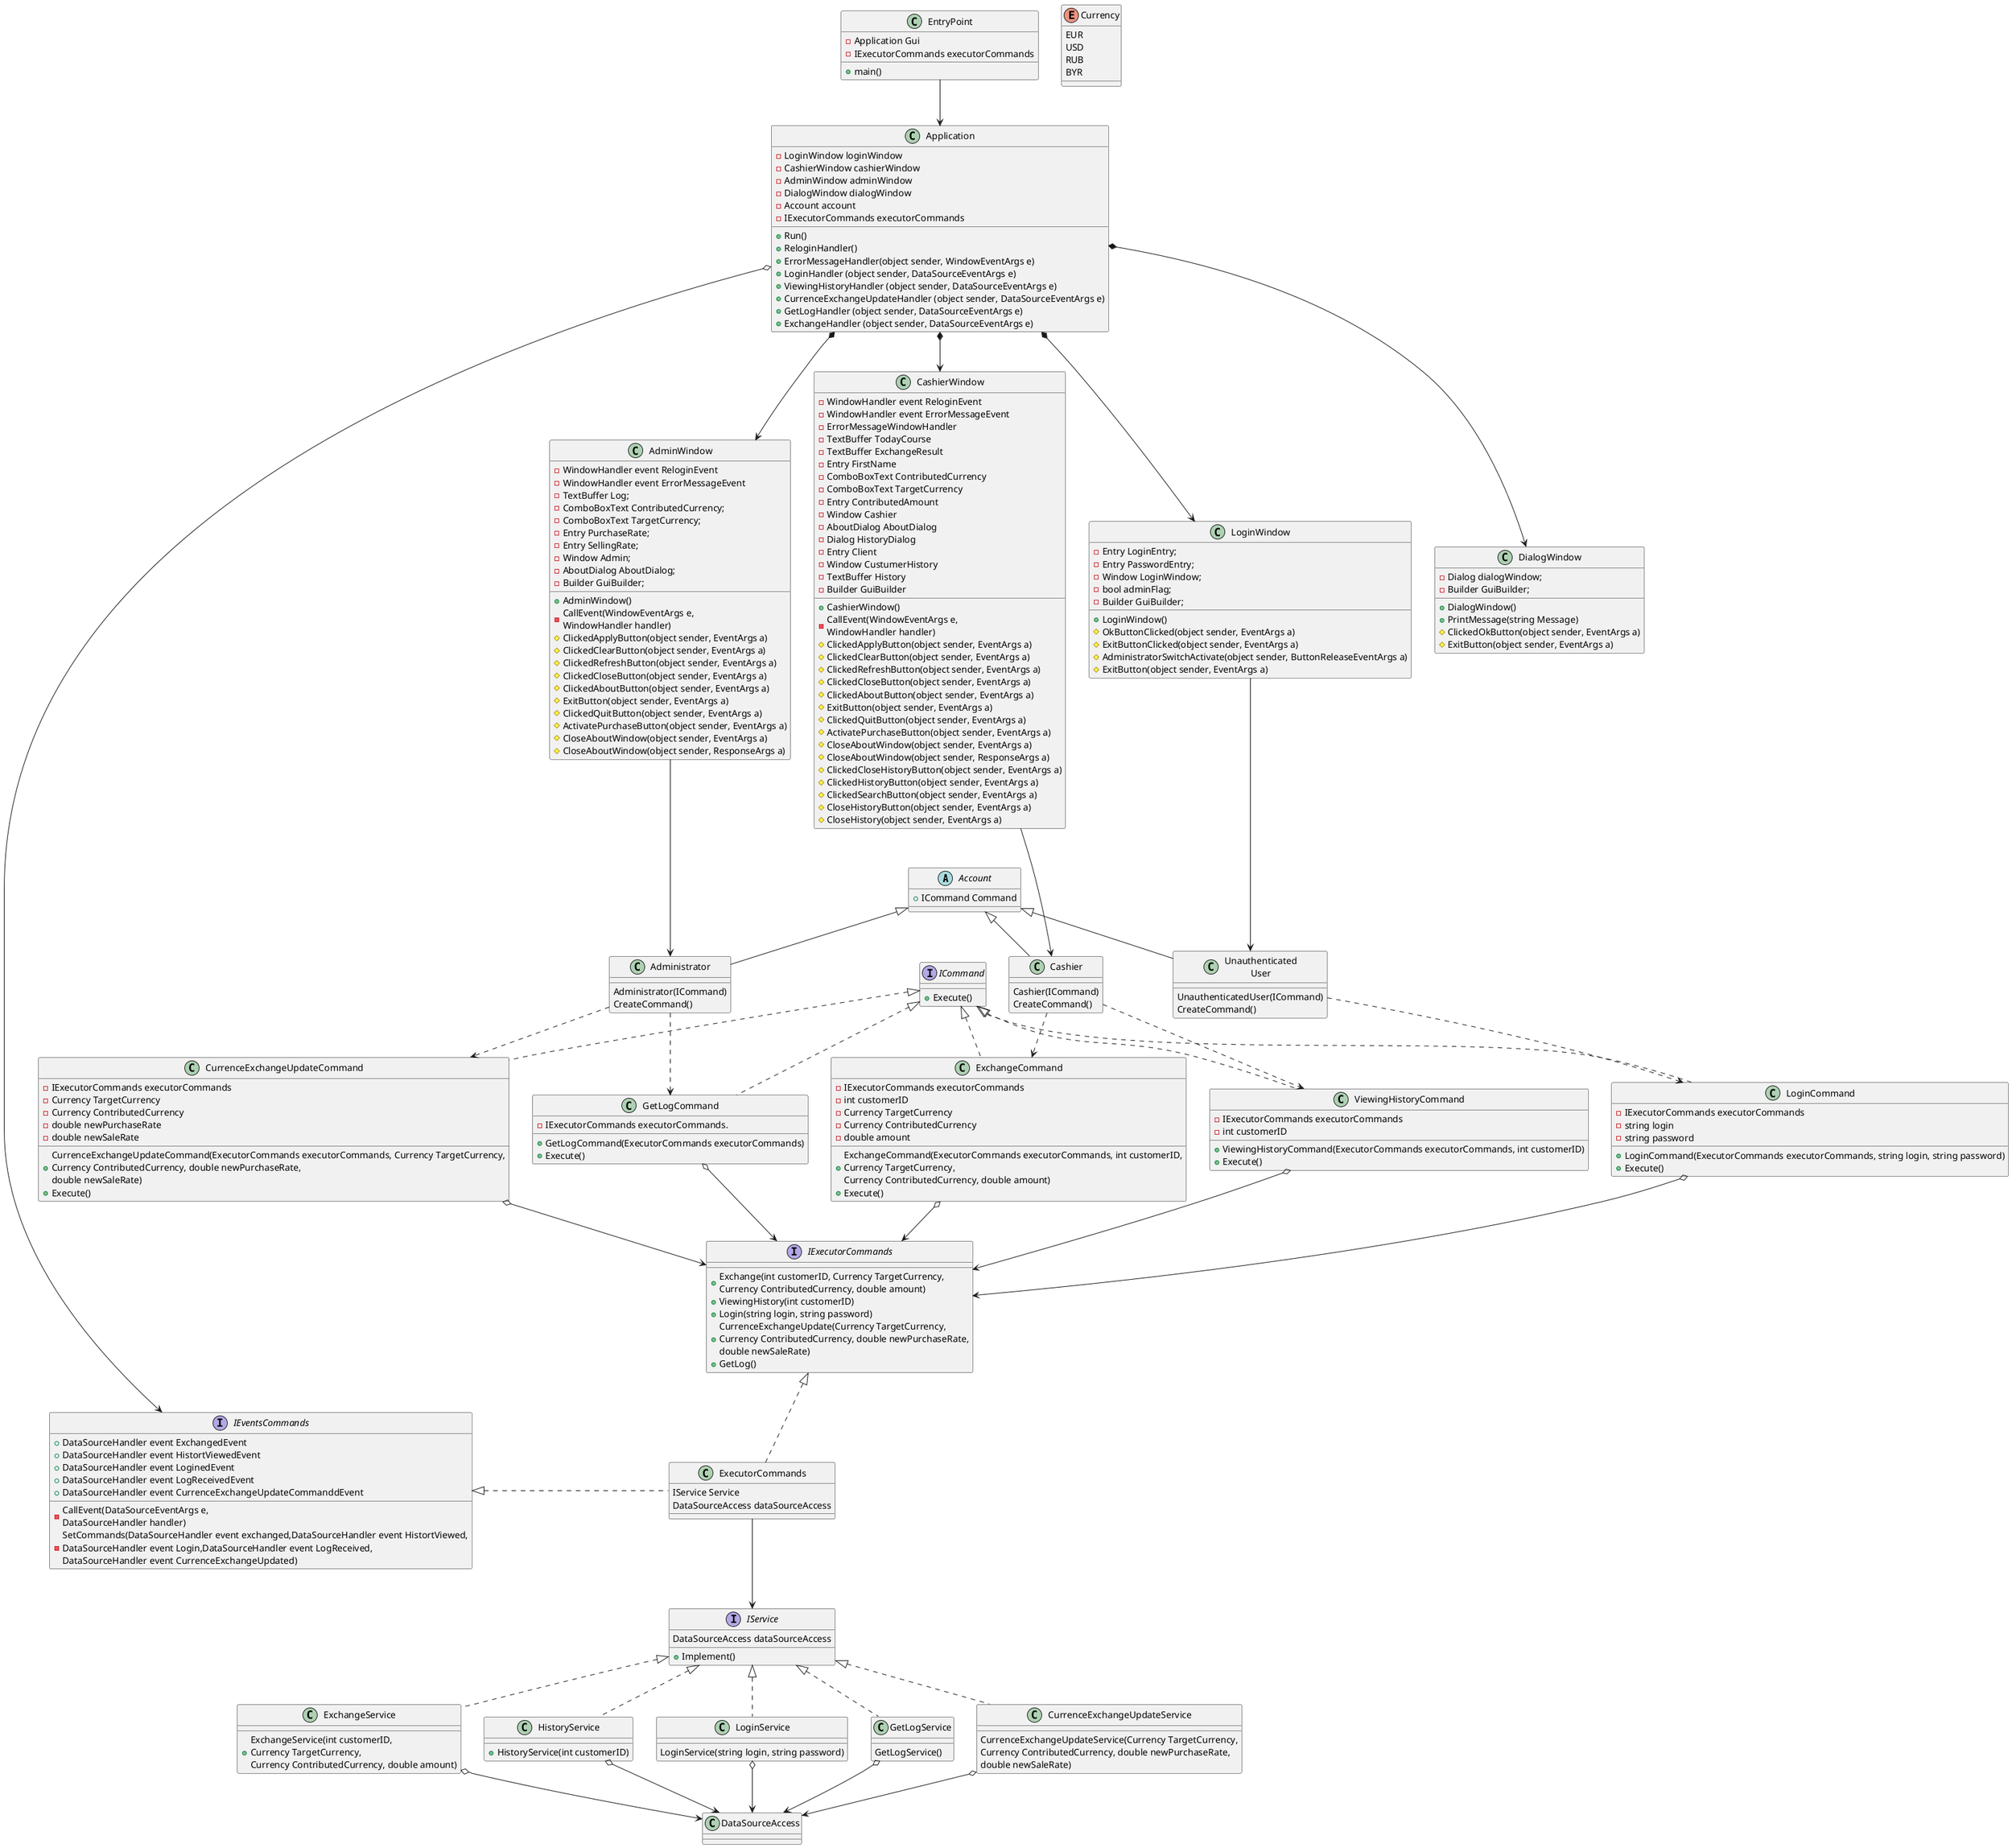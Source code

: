 @startuml
abstract class Account
class Unauthenticated\nUser
class Cashier
class Administrator
class ExchangeCommand
class ViewingHistoryCommand
class LoginCommand
class CurrenceExchangeUpdateCommand
class GetLogCommand
class ExecutorCommands
class EntryPoint
class Application
class LoginWindow
class CashierWindow
class AdminWindow
class DialogWindow
class ExchangeService
class HistoryService
class LoginService
class GetLogService
class CurrenceExchangeUpdateService
class DataSourceAccess
interface ICommand
interface IService
interface IExecutorCommands
interface IEventsCommands

enum Currency 
{
    EUR
    USD
    RUB
    BYR
}

class EntryPoint
{
    -Application Gui
    -IExecutorCommands executorCommands
    
    +main()
}

interface ICommand
{
    +Execute()
}

class ViewingHistoryCommand
{
    -IExecutorCommands executorCommands
    -int customerID
    
    +ViewingHistoryCommand(ExecutorCommands executorCommands, int customerID)
    +Execute()
}

class ExchangeCommand
{
    -IExecutorCommands executorCommands
    -int customerID
    -Currency TargetCurrency
    -Currency ContributedCurrency
    -double amount
    
    +ExchangeCommand(ExecutorCommands executorCommands, int customerID,\nCurrency TargetCurrency,\nCurrency ContributedCurrency, double amount)
    +Execute()
}

class GetLogCommand
{
    -IExecutorCommands executorCommands.
    
    +GetLogCommand(ExecutorCommands executorCommands)
    +Execute()
}

class CurrenceExchangeUpdateCommand
{
    -IExecutorCommands executorCommands
    -Currency TargetCurrency
    -Currency ContributedCurrency
    -double newPurchaseRate
    -double newSaleRate
    
    +CurrenceExchangeUpdateCommand(ExecutorCommands executorCommands, Currency TargetCurrency,\nCurrency ContributedCurrency, double newPurchaseRate,\ndouble newSaleRate)
    +Execute()
}

class LoginCommand
{
    -IExecutorCommands executorCommands
    -string login
    -string password
    
    +LoginCommand(ExecutorCommands executorCommands, string login, string password)
    +Execute()
}

abstract class Account
{
    +ICommand Сommand
}

class Application
{
    -LoginWindow loginWindow
    -CashierWindow cashierWindow
    -AdminWindow adminWindow
    -DialogWindow dialogWindow
    -Account account
    -IExecutorCommands executorCommands
    
    +Run()
    +ReloginHandler()
    +ErrorMessageHandler(object sender, WindowEventArgs e)
    +LoginHandler (object sender, DataSourceEventArgs e)
    +ViewingHistoryHandler (object sender, DataSourceEventArgs e)
    +CurrenceExchangeUpdateHandler (object sender, DataSourceEventArgs e)
    +GetLogHandler (object sender, DataSourceEventArgs e)
    +ExchangeHandler (object sender, DataSourceEventArgs e)
}

class Unauthenticated\nUser
{
    UnauthenticatedUser(ICommand)
    CreateCommand()
}

class Cashier
{
    Cashier(ICommand)
    CreateCommand()
}

class Administrator
{
    Administrator(ICommand)
    CreateCommand()
}

class LoginWindow
{        
    -Entry LoginEntry;
    -Entry PasswordEntry;
    -Window LoginWindow;
    -bool adminFlag;
    -Builder GuiBuilder;
    
    +LoginWindow()
    #OkButtonClicked(object sender, EventArgs a)
    #ExitButtonClicked(object sender, EventArgs a)
    #AdministratorSwitchActivate(object sender, ButtonReleaseEventArgs a)
    #ExitButton(object sender, EventArgs a)
}

class CashierWindow
{
    -WindowHandler event ReloginEvent
    -WindowHandler event ErrorMessageEvent 
    -ErrorMessageWindowHandler
    -TextBuffer TodayCourse
    -TextBuffer ExchangeResult
    -Entry FirstName
    -ComboBoxText ContributedСurrency
    -ComboBoxText TargetCurrency
    -Entry ContributedAmount
    -Window Cashier
    -AboutDialog AboutDialog
    -Dialog HistoryDialog
    -Entry Client
    -Window CustumerHistory
    -TextBuffer History
    -Builder GuiBuilder
    
    +CashierWindow()
    -CallEvent(WindowEventArgs e,\nWindowHandler handler)
    #ClickedApplyButton(object sender, EventArgs a)
    #ClickedClearButton(object sender, EventArgs a)
    #ClickedRefreshButton(object sender, EventArgs a) 
    #ClickedCloseButton(object sender, EventArgs a)
    #ClickedAboutButton(object sender, EventArgs a)
    #ExitButton(object sender, EventArgs a)
    #ClickedQuitButton(object sender, EventArgs a)
    #ActivatePurchaseButton(object sender, EventArgs a)
    #CloseAboutWindow(object sender, EventArgs a)   
    #CloseAboutWindow(object sender, ResponseArgs a)   
    #ClickedCloseHistoryButton(object sender, EventArgs a)    
    #ClickedHistoryButton(object sender, EventArgs a)    
    #ClickedSearchButton(object sender, EventArgs a)    
    #CloseHistoryButton(object sender, EventArgs a)    
    #CloseHistory(object sender, EventArgs a)
}

class AdminWindow
{
    -WindowHandler event ReloginEvent
    -WindowHandler event ErrorMessageEvent 
    -TextBuffer Log;
    -ComboBoxText ContributedСurrency;
    -ComboBoxText TargetCurrency;
    -Entry PurchaseRate;
    -Entry SellingRate;
    -Window Admin;
    -AboutDialog AboutDialog;
    -Builder GuiBuilder;
            
    +AdminWindow()
    -CallEvent(WindowEventArgs e,\nWindowHandler handler)
    #ClickedApplyButton(object sender, EventArgs a)
    #ClickedClearButton(object sender, EventArgs a)
    #ClickedRefreshButton(object sender, EventArgs a)
    #ClickedCloseButton(object sender, EventArgs a)
    #ClickedAboutButton(object sender, EventArgs a)
    #ExitButton(object sender, EventArgs a)
    #ClickedQuitButton(object sender, EventArgs a)
    #ActivatePurchaseButton(object sender, EventArgs a)
    #CloseAboutWindow(object sender, EventArgs a)
    #CloseAboutWindow(object sender, ResponseArgs a)
}

interface IService
{
    DataSourceAccess dataSourceAccess
    
    +Implement()
}

class ExecutorCommands
{
    IService Service
    DataSourceAccess dataSourceAccess
}

interface IExecutorCommands
{
    +Exchange(int customerID, Currency TargetCurrency,\nCurrency ContributedCurrency, double amount)
    +ViewingHistory(int customerID)
    +Login(string login, string password)
    +CurrenceExchangeUpdate(Currency TargetCurrency,\nCurrency ContributedCurrency, double newPurchaseRate,\ndouble newSaleRate)
    +GetLog()
}

interface IEventsCommands
{
    +DataSourceHandler event ExchangedEvent
    +DataSourceHandler event HistortViewedEvent
    +DataSourceHandler event LoginedEvent
    +DataSourceHandler event LogReceivedEvent
    +DataSourceHandler event CurrenceExchangeUpdateCommanddEvent
    
    -CallEvent(DataSourceEventArgs e,\nDataSourceHandler handler)
    -SetCommands(DataSourceHandler event exchanged,DataSourceHandler event HistortViewed,\nDataSourceHandler event Login,DataSourceHandler event LogReceived,\nDataSourceHandler event CurrenceExchangeUpdated)
}

class DialogWindow
{
    -Dialog dialogWindow;
    -Builder GuiBuilder;
    
    +DialogWindow()
    +PrintMessage(string Message)
    #ClickedOkButton(object sender, EventArgs a)
    #ExitButton(object sender, EventArgs a)
}

class ExchangeService
{
    +ExchangeService(int customerID,\nCurrency TargetCurrency,\nCurrency ContributedCurrency, double amount)
}

class HistoryService
{
    +HistoryService(int customerID)
}

class LoginService
{
     LoginService(string login, string password)
}

class GetLogService
{
    GetLogService()
}

class CurrenceExchangeUpdateService
{
    CurrenceExchangeUpdateService(Currency TargetCurrency,\nCurrency ContributedCurrency, double newPurchaseRate,\ndouble newSaleRate)
}

IExecutorCommands <|.. ExecutorCommands
IEventsCommands <|. ExecutorCommands

ExecutorCommands --> IService

Unauthenticated\nUser ..> LoginCommand
Administrator ..> CurrenceExchangeUpdateCommand
Administrator ..> GetLogCommand
Cashier ..> ExchangeCommand
Cashier ..> ViewingHistoryCommand

IService <|.. ExchangeService
IService <|.. HistoryService
IService <|.. LoginService
IService <|.. GetLogService
IService <|.. CurrenceExchangeUpdateService

ExchangeService o--> DataSourceAccess
HistoryService o--> DataSourceAccess
LoginService o--> DataSourceAccess
GetLogService o--> DataSourceAccess
CurrenceExchangeUpdateService o--> DataSourceAccess

Account <|-- Unauthenticated\nUser
Account <|-- Cashier
Account <|-- Administrator

ICommand <|.. LoginCommand
ICommand <|.. CurrenceExchangeUpdateCommand
ICommand <|.. GetLogCommand
ICommand <|.. ExchangeCommand
ICommand <|.. ViewingHistoryCommand

LoginCommand o--> IExecutorCommands
CurrenceExchangeUpdateCommand o--> IExecutorCommands
GetLogCommand o--> IExecutorCommands
ExchangeCommand o--> IExecutorCommands
ViewingHistoryCommand o--> IExecutorCommands

EntryPoint --> Application
Application o-------> IEventsCommands
Application *--> LoginWindow 
Application *--> AdminWindow
Application *--> DialogWindow
Application *--> CashierWindow

CashierWindow ---> Cashier 
LoginWindow ---> Unauthenticated\nUser
AdminWindow ---> Administrator

@enduml